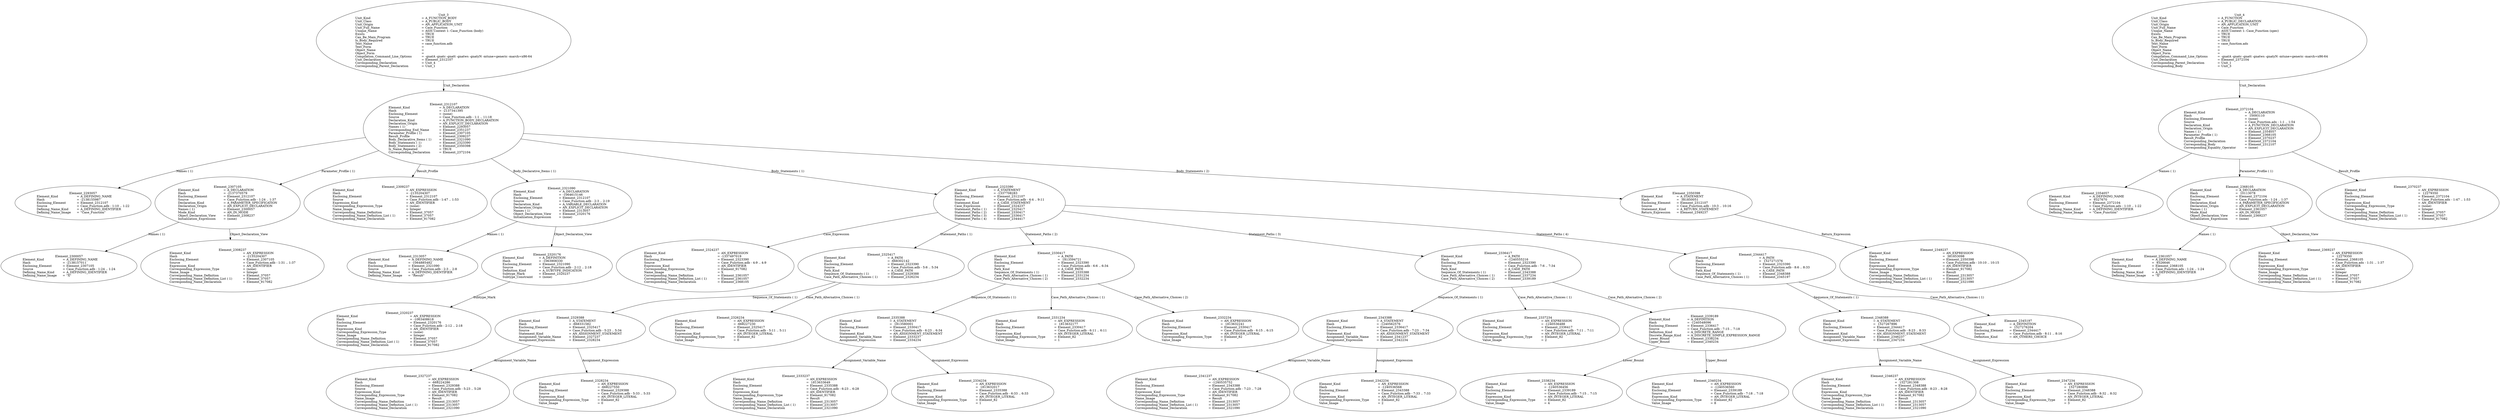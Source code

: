 digraph "case_function.adt" {
  Unit_3 -> Element_2312107
      [ label=Unit_Declaration ];
  Unit_3
      [ label=<<TABLE BORDER="0" CELLBORDER="0" CELLSPACING="0" CELLPADDING="0"> 
          <TR><TD COLSPAN="3">Unit_3</TD></TR>
          <TR><TD ALIGN="LEFT">Unit_Kind   </TD><TD> = </TD><TD ALIGN="LEFT">A_FUNCTION_BODY</TD></TR>
          <TR><TD ALIGN="LEFT">Unit_Class   </TD><TD> = </TD><TD ALIGN="LEFT">A_PUBLIC_BODY</TD></TR>
          <TR><TD ALIGN="LEFT">Unit_Origin   </TD><TD> = </TD><TD ALIGN="LEFT">AN_APPLICATION_UNIT</TD></TR>
          <TR><TD ALIGN="LEFT">Unit_Full_Name    </TD><TD> = </TD><TD ALIGN="LEFT">Case_Function</TD></TR>
          <TR><TD ALIGN="LEFT">Unique_Name   </TD><TD> = </TD><TD ALIGN="LEFT">ASIS Context 1: Case_Function (body)</TD></TR>
          <TR><TD ALIGN="LEFT">Exists  </TD><TD> = </TD><TD ALIGN="LEFT">TRUE</TD></TR>
          <TR><TD ALIGN="LEFT">Can_Be_Main_Program     </TD><TD> = </TD><TD ALIGN="LEFT">TRUE</TD></TR>
          <TR><TD ALIGN="LEFT">Is_Body_Required     </TD><TD> = </TD><TD ALIGN="LEFT">TRUE</TD></TR>
          <TR><TD ALIGN="LEFT">Text_Name   </TD><TD> = </TD><TD ALIGN="LEFT">case_function.adb</TD></TR>
          <TR><TD ALIGN="LEFT">Text_Form   </TD><TD> = </TD><TD ALIGN="LEFT"></TD></TR>
          <TR><TD ALIGN="LEFT">Object_Name   </TD><TD> = </TD><TD ALIGN="LEFT"></TD></TR>
          <TR><TD ALIGN="LEFT">Object_Form   </TD><TD> = </TD><TD ALIGN="LEFT"></TD></TR>
          <TR><TD ALIGN="LEFT">Compilation_Command_Line_Options         </TD><TD> = </TD><TD ALIGN="LEFT">-gnatA -gnatc -gnatt -gnatws -gnatyN -mtune=generic -march=x86-64</TD></TR>
          <TR><TD ALIGN="LEFT">Unit_Declaration     </TD><TD> = </TD><TD ALIGN="LEFT">Element_2312107</TD></TR>
          <TR><TD ALIGN="LEFT">Corresponding_Declaration       </TD><TD> = </TD><TD ALIGN="LEFT">Unit_4</TD></TR>
          <TR><TD ALIGN="LEFT">Corresponding_Parent_Declaration         </TD><TD> = </TD><TD ALIGN="LEFT">Unit_1</TD></TR>
          </TABLE>> ];
  Element_2312107 -> Element_2293057
      [ label="Names ( 1)" ];
  Element_2312107 -> Element_2307105
      [ label="Parameter_Profile ( 1)" ];
  Element_2312107 -> Element_2309237
      [ label=Result_Profile ];
  Element_2312107 -> Element_2321090
      [ label="Body_Declarative_Items ( 1)" ];
  Element_2312107 -> Element_2323390
      [ label="Body_Statements ( 1)" ];
  Element_2312107 -> Element_2350398
      [ label="Body_Statements ( 2)" ];
  Element_2312107
      [ label=<<TABLE BORDER="0" CELLBORDER="0" CELLSPACING="0" CELLPADDING="0"> 
          <TR><TD COLSPAN="3">Element_2312107</TD></TR>
          <TR><TD ALIGN="LEFT">Element_Kind    </TD><TD> = </TD><TD ALIGN="LEFT">A_DECLARATION</TD></TR>
          <TR><TD ALIGN="LEFT">Hash  </TD><TD> = </TD><TD ALIGN="LEFT">-2137341395</TD></TR>
          <TR><TD ALIGN="LEFT">Enclosing_Element     </TD><TD> = </TD><TD ALIGN="LEFT">(none)</TD></TR>
          <TR><TD ALIGN="LEFT">Source  </TD><TD> = </TD><TD ALIGN="LEFT">Case_Function.adb - 1:1 .. 11:18</TD></TR>
          <TR><TD ALIGN="LEFT">Declaration_Kind     </TD><TD> = </TD><TD ALIGN="LEFT">A_FUNCTION_BODY_DECLARATION</TD></TR>
          <TR><TD ALIGN="LEFT">Declaration_Origin     </TD><TD> = </TD><TD ALIGN="LEFT">AN_EXPLICIT_DECLARATION</TD></TR>
          <TR><TD ALIGN="LEFT">Names ( 1)   </TD><TD> = </TD><TD ALIGN="LEFT">Element_2293057</TD></TR>
          <TR><TD ALIGN="LEFT">Corresponding_End_Name      </TD><TD> = </TD><TD ALIGN="LEFT">Element_2351237</TD></TR>
          <TR><TD ALIGN="LEFT">Parameter_Profile ( 1)      </TD><TD> = </TD><TD ALIGN="LEFT">Element_2307105</TD></TR>
          <TR><TD ALIGN="LEFT">Result_Profile    </TD><TD> = </TD><TD ALIGN="LEFT">Element_2309237</TD></TR>
          <TR><TD ALIGN="LEFT">Body_Declarative_Items ( 1)       </TD><TD> = </TD><TD ALIGN="LEFT">Element_2321090</TD></TR>
          <TR><TD ALIGN="LEFT">Body_Statements ( 1)      </TD><TD> = </TD><TD ALIGN="LEFT">Element_2323390</TD></TR>
          <TR><TD ALIGN="LEFT">Body_Statements ( 2)      </TD><TD> = </TD><TD ALIGN="LEFT">Element_2350398</TD></TR>
          <TR><TD ALIGN="LEFT">Is_Name_Repeated     </TD><TD> = </TD><TD ALIGN="LEFT">TRUE</TD></TR>
          <TR><TD ALIGN="LEFT">Corresponding_Declaration       </TD><TD> = </TD><TD ALIGN="LEFT">Element_2372104</TD></TR>
          </TABLE>> ];
  Element_2293057
      [ label=<<TABLE BORDER="0" CELLBORDER="0" CELLSPACING="0" CELLPADDING="0"> 
          <TR><TD COLSPAN="3">Element_2293057</TD></TR>
          <TR><TD ALIGN="LEFT">Element_Kind    </TD><TD> = </TD><TD ALIGN="LEFT">A_DEFINING_NAME</TD></TR>
          <TR><TD ALIGN="LEFT">Hash  </TD><TD> = </TD><TD ALIGN="LEFT">-2138155987</TD></TR>
          <TR><TD ALIGN="LEFT">Enclosing_Element     </TD><TD> = </TD><TD ALIGN="LEFT">Element_2312107</TD></TR>
          <TR><TD ALIGN="LEFT">Source  </TD><TD> = </TD><TD ALIGN="LEFT">Case_Function.adb - 1:10 .. 1:22</TD></TR>
          <TR><TD ALIGN="LEFT">Defining_Name_Kind     </TD><TD> = </TD><TD ALIGN="LEFT">A_DEFINING_IDENTIFIER</TD></TR>
          <TR><TD ALIGN="LEFT">Defining_Name_Image     </TD><TD> = </TD><TD ALIGN="LEFT">"Case_Function"</TD></TR>
          </TABLE>> ];
  Element_2307105 -> Element_2300057
      [ label="Names ( 1)" ];
  Element_2307105 -> Element_2308237
      [ label=Object_Declaration_View ];
  Element_2307105
      [ label=<<TABLE BORDER="0" CELLBORDER="0" CELLSPACING="0" CELLPADDING="0"> 
          <TR><TD COLSPAN="3">Element_2307105</TD></TR>
          <TR><TD ALIGN="LEFT">Element_Kind    </TD><TD> = </TD><TD ALIGN="LEFT">A_DECLARATION</TD></TR>
          <TR><TD ALIGN="LEFT">Hash  </TD><TD> = </TD><TD ALIGN="LEFT">-2137370579</TD></TR>
          <TR><TD ALIGN="LEFT">Enclosing_Element     </TD><TD> = </TD><TD ALIGN="LEFT">Element_2312107</TD></TR>
          <TR><TD ALIGN="LEFT">Source  </TD><TD> = </TD><TD ALIGN="LEFT">Case_Function.adb - 1:24 .. 1:37</TD></TR>
          <TR><TD ALIGN="LEFT">Declaration_Kind     </TD><TD> = </TD><TD ALIGN="LEFT">A_PARAMETER_SPECIFICATION</TD></TR>
          <TR><TD ALIGN="LEFT">Declaration_Origin     </TD><TD> = </TD><TD ALIGN="LEFT">AN_EXPLICIT_DECLARATION</TD></TR>
          <TR><TD ALIGN="LEFT">Names ( 1)   </TD><TD> = </TD><TD ALIGN="LEFT">Element_2300057</TD></TR>
          <TR><TD ALIGN="LEFT">Mode_Kind   </TD><TD> = </TD><TD ALIGN="LEFT">AN_IN_MODE</TD></TR>
          <TR><TD ALIGN="LEFT">Object_Declaration_View      </TD><TD> = </TD><TD ALIGN="LEFT">Element_2308237</TD></TR>
          <TR><TD ALIGN="LEFT">Initialization_Expression       </TD><TD> = </TD><TD ALIGN="LEFT">(none)</TD></TR>
          </TABLE>> ];
  Element_2300057
      [ label=<<TABLE BORDER="0" CELLBORDER="0" CELLSPACING="0" CELLPADDING="0"> 
          <TR><TD COLSPAN="3">Element_2300057</TD></TR>
          <TR><TD ALIGN="LEFT">Element_Kind    </TD><TD> = </TD><TD ALIGN="LEFT">A_DEFINING_NAME</TD></TR>
          <TR><TD ALIGN="LEFT">Hash  </TD><TD> = </TD><TD ALIGN="LEFT">-2138157011</TD></TR>
          <TR><TD ALIGN="LEFT">Enclosing_Element     </TD><TD> = </TD><TD ALIGN="LEFT">Element_2307105</TD></TR>
          <TR><TD ALIGN="LEFT">Source  </TD><TD> = </TD><TD ALIGN="LEFT">Case_Function.adb - 1:24 .. 1:24</TD></TR>
          <TR><TD ALIGN="LEFT">Defining_Name_Kind     </TD><TD> = </TD><TD ALIGN="LEFT">A_DEFINING_IDENTIFIER</TD></TR>
          <TR><TD ALIGN="LEFT">Defining_Name_Image     </TD><TD> = </TD><TD ALIGN="LEFT">"X"</TD></TR>
          </TABLE>> ];
  Element_2308237
      [ label=<<TABLE BORDER="0" CELLBORDER="0" CELLSPACING="0" CELLPADDING="0"> 
          <TR><TD COLSPAN="3">Element_2308237</TD></TR>
          <TR><TD ALIGN="LEFT">Element_Kind    </TD><TD> = </TD><TD ALIGN="LEFT">AN_EXPRESSION</TD></TR>
          <TR><TD ALIGN="LEFT">Hash  </TD><TD> = </TD><TD ALIGN="LEFT">-2135204307</TD></TR>
          <TR><TD ALIGN="LEFT">Enclosing_Element     </TD><TD> = </TD><TD ALIGN="LEFT">Element_2307105</TD></TR>
          <TR><TD ALIGN="LEFT">Source  </TD><TD> = </TD><TD ALIGN="LEFT">Case_Function.adb - 1:31 .. 1:37</TD></TR>
          <TR><TD ALIGN="LEFT">Expression_Kind    </TD><TD> = </TD><TD ALIGN="LEFT">AN_IDENTIFIER</TD></TR>
          <TR><TD ALIGN="LEFT">Corresponding_Expression_Type        </TD><TD> = </TD><TD ALIGN="LEFT">(none)</TD></TR>
          <TR><TD ALIGN="LEFT">Name_Image   </TD><TD> = </TD><TD ALIGN="LEFT">Integer</TD></TR>
          <TR><TD ALIGN="LEFT">Corresponding_Name_Definition        </TD><TD> = </TD><TD ALIGN="LEFT">Element_37057</TD></TR>
          <TR><TD ALIGN="LEFT">Corresponding_Name_Definition_List ( 1)          </TD><TD> = </TD><TD ALIGN="LEFT">Element_37057</TD></TR>
          <TR><TD ALIGN="LEFT">Corresponding_Name_Declaration        </TD><TD> = </TD><TD ALIGN="LEFT">Element_917082</TD></TR>
          </TABLE>> ];
  Element_2309237
      [ label=<<TABLE BORDER="0" CELLBORDER="0" CELLSPACING="0" CELLPADDING="0"> 
          <TR><TD COLSPAN="3">Element_2309237</TD></TR>
          <TR><TD ALIGN="LEFT">Element_Kind    </TD><TD> = </TD><TD ALIGN="LEFT">AN_EXPRESSION</TD></TR>
          <TR><TD ALIGN="LEFT">Hash  </TD><TD> = </TD><TD ALIGN="LEFT">-2135204307</TD></TR>
          <TR><TD ALIGN="LEFT">Enclosing_Element     </TD><TD> = </TD><TD ALIGN="LEFT">Element_2312107</TD></TR>
          <TR><TD ALIGN="LEFT">Source  </TD><TD> = </TD><TD ALIGN="LEFT">Case_Function.adb - 1:47 .. 1:53</TD></TR>
          <TR><TD ALIGN="LEFT">Expression_Kind    </TD><TD> = </TD><TD ALIGN="LEFT">AN_IDENTIFIER</TD></TR>
          <TR><TD ALIGN="LEFT">Corresponding_Expression_Type        </TD><TD> = </TD><TD ALIGN="LEFT">(none)</TD></TR>
          <TR><TD ALIGN="LEFT">Name_Image   </TD><TD> = </TD><TD ALIGN="LEFT">Integer</TD></TR>
          <TR><TD ALIGN="LEFT">Corresponding_Name_Definition        </TD><TD> = </TD><TD ALIGN="LEFT">Element_37057</TD></TR>
          <TR><TD ALIGN="LEFT">Corresponding_Name_Definition_List ( 1)          </TD><TD> = </TD><TD ALIGN="LEFT">Element_37057</TD></TR>
          <TR><TD ALIGN="LEFT">Corresponding_Name_Declaration        </TD><TD> = </TD><TD ALIGN="LEFT">Element_917082</TD></TR>
          </TABLE>> ];
  Element_2321090 -> Element_2313057
      [ label="Names ( 1)" ];
  Element_2321090 -> Element_2320176
      [ label=Object_Declaration_View ];
  Element_2321090
      [ label=<<TABLE BORDER="0" CELLBORDER="0" CELLSPACING="0" CELLPADDING="0"> 
          <TR><TD COLSPAN="3">Element_2321090</TD></TR>
          <TR><TD ALIGN="LEFT">Element_Kind    </TD><TD> = </TD><TD ALIGN="LEFT">A_DECLARATION</TD></TR>
          <TR><TD ALIGN="LEFT">Hash  </TD><TD> = </TD><TD ALIGN="LEFT">-1064615146</TD></TR>
          <TR><TD ALIGN="LEFT">Enclosing_Element     </TD><TD> = </TD><TD ALIGN="LEFT">Element_2312107</TD></TR>
          <TR><TD ALIGN="LEFT">Source  </TD><TD> = </TD><TD ALIGN="LEFT">Case_Function.adb - 2:3 .. 2:19</TD></TR>
          <TR><TD ALIGN="LEFT">Declaration_Kind     </TD><TD> = </TD><TD ALIGN="LEFT">A_VARIABLE_DECLARATION</TD></TR>
          <TR><TD ALIGN="LEFT">Declaration_Origin     </TD><TD> = </TD><TD ALIGN="LEFT">AN_EXPLICIT_DECLARATION</TD></TR>
          <TR><TD ALIGN="LEFT">Names ( 1)   </TD><TD> = </TD><TD ALIGN="LEFT">Element_2313057</TD></TR>
          <TR><TD ALIGN="LEFT">Object_Declaration_View      </TD><TD> = </TD><TD ALIGN="LEFT">Element_2320176</TD></TR>
          <TR><TD ALIGN="LEFT">Initialization_Expression       </TD><TD> = </TD><TD ALIGN="LEFT">(none)</TD></TR>
          </TABLE>> ];
  Element_2313057
      [ label=<<TABLE BORDER="0" CELLBORDER="0" CELLSPACING="0" CELLPADDING="0"> 
          <TR><TD COLSPAN="3">Element_2313057</TD></TR>
          <TR><TD ALIGN="LEFT">Element_Kind    </TD><TD> = </TD><TD ALIGN="LEFT">A_DEFINING_NAME</TD></TR>
          <TR><TD ALIGN="LEFT">Hash  </TD><TD> = </TD><TD ALIGN="LEFT">-1064885482</TD></TR>
          <TR><TD ALIGN="LEFT">Enclosing_Element     </TD><TD> = </TD><TD ALIGN="LEFT">Element_2321090</TD></TR>
          <TR><TD ALIGN="LEFT">Source  </TD><TD> = </TD><TD ALIGN="LEFT">Case_Function.adb - 2:3 .. 2:8</TD></TR>
          <TR><TD ALIGN="LEFT">Defining_Name_Kind     </TD><TD> = </TD><TD ALIGN="LEFT">A_DEFINING_IDENTIFIER</TD></TR>
          <TR><TD ALIGN="LEFT">Defining_Name_Image     </TD><TD> = </TD><TD ALIGN="LEFT">"Result"</TD></TR>
          </TABLE>> ];
  Element_2320176 -> Element_2320237
      [ label=Subtype_Mark ];
  Element_2320176
      [ label=<<TABLE BORDER="0" CELLBORDER="0" CELLSPACING="0" CELLPADDING="0"> 
          <TR><TD COLSPAN="3">Element_2320176</TD></TR>
          <TR><TD ALIGN="LEFT">Element_Kind    </TD><TD> = </TD><TD ALIGN="LEFT">A_DEFINITION</TD></TR>
          <TR><TD ALIGN="LEFT">Hash  </TD><TD> = </TD><TD ALIGN="LEFT">-1063908330</TD></TR>
          <TR><TD ALIGN="LEFT">Enclosing_Element     </TD><TD> = </TD><TD ALIGN="LEFT">Element_2321090</TD></TR>
          <TR><TD ALIGN="LEFT">Source  </TD><TD> = </TD><TD ALIGN="LEFT">Case_Function.adb - 2:12 .. 2:18</TD></TR>
          <TR><TD ALIGN="LEFT">Definition_Kind    </TD><TD> = </TD><TD ALIGN="LEFT">A_SUBTYPE_INDICATION</TD></TR>
          <TR><TD ALIGN="LEFT">Subtype_Mark    </TD><TD> = </TD><TD ALIGN="LEFT">Element_2320237</TD></TR>
          <TR><TD ALIGN="LEFT">Subtype_Constraint     </TD><TD> = </TD><TD ALIGN="LEFT">(none)</TD></TR>
          </TABLE>> ];
  Element_2320237
      [ label=<<TABLE BORDER="0" CELLBORDER="0" CELLSPACING="0" CELLPADDING="0"> 
          <TR><TD COLSPAN="3">Element_2320237</TD></TR>
          <TR><TD ALIGN="LEFT">Element_Kind    </TD><TD> = </TD><TD ALIGN="LEFT">AN_EXPRESSION</TD></TR>
          <TR><TD ALIGN="LEFT">Hash  </TD><TD> = </TD><TD ALIGN="LEFT">-1063408618</TD></TR>
          <TR><TD ALIGN="LEFT">Enclosing_Element     </TD><TD> = </TD><TD ALIGN="LEFT">Element_2320176</TD></TR>
          <TR><TD ALIGN="LEFT">Source  </TD><TD> = </TD><TD ALIGN="LEFT">Case_Function.adb - 2:12 .. 2:18</TD></TR>
          <TR><TD ALIGN="LEFT">Expression_Kind    </TD><TD> = </TD><TD ALIGN="LEFT">AN_IDENTIFIER</TD></TR>
          <TR><TD ALIGN="LEFT">Corresponding_Expression_Type        </TD><TD> = </TD><TD ALIGN="LEFT">(none)</TD></TR>
          <TR><TD ALIGN="LEFT">Name_Image   </TD><TD> = </TD><TD ALIGN="LEFT">Integer</TD></TR>
          <TR><TD ALIGN="LEFT">Corresponding_Name_Definition        </TD><TD> = </TD><TD ALIGN="LEFT">Element_37057</TD></TR>
          <TR><TD ALIGN="LEFT">Corresponding_Name_Definition_List ( 1)          </TD><TD> = </TD><TD ALIGN="LEFT">Element_37057</TD></TR>
          <TR><TD ALIGN="LEFT">Corresponding_Name_Declaration        </TD><TD> = </TD><TD ALIGN="LEFT">Element_917082</TD></TR>
          </TABLE>> ];
  Element_2323390 -> Element_2324237
      [ label=Case_Expression ];
  Element_2323390 -> Element_2325417
      [ label="Statement_Paths ( 1)" ];
  Element_2323390 -> Element_2330417
      [ label="Statement_Paths ( 2)" ];
  Element_2323390 -> Element_2336417
      [ label="Statement_Paths ( 3)" ];
  Element_2323390 -> Element_2344417
      [ label="Statement_Paths ( 4)" ];
  Element_2323390
      [ label=<<TABLE BORDER="0" CELLBORDER="0" CELLSPACING="0" CELLPADDING="0"> 
          <TR><TD COLSPAN="3">Element_2323390</TD></TR>
          <TR><TD ALIGN="LEFT">Element_Kind    </TD><TD> = </TD><TD ALIGN="LEFT">A_STATEMENT</TD></TR>
          <TR><TD ALIGN="LEFT">Hash  </TD><TD> = </TD><TD ALIGN="LEFT">-1337708283</TD></TR>
          <TR><TD ALIGN="LEFT">Enclosing_Element     </TD><TD> = </TD><TD ALIGN="LEFT">Element_2312107</TD></TR>
          <TR><TD ALIGN="LEFT">Source  </TD><TD> = </TD><TD ALIGN="LEFT">Case_Function.adb - 4:4 .. 9:11</TD></TR>
          <TR><TD ALIGN="LEFT">Statement_Kind    </TD><TD> = </TD><TD ALIGN="LEFT">A_CASE_STATEMENT</TD></TR>
          <TR><TD ALIGN="LEFT">Case_Expression    </TD><TD> = </TD><TD ALIGN="LEFT">Element_2324237</TD></TR>
          <TR><TD ALIGN="LEFT">Statement_Paths ( 1)      </TD><TD> = </TD><TD ALIGN="LEFT">Element_2325417</TD></TR>
          <TR><TD ALIGN="LEFT">Statement_Paths ( 2)      </TD><TD> = </TD><TD ALIGN="LEFT">Element_2330417</TD></TR>
          <TR><TD ALIGN="LEFT">Statement_Paths ( 3)      </TD><TD> = </TD><TD ALIGN="LEFT">Element_2336417</TD></TR>
          <TR><TD ALIGN="LEFT">Statement_Paths ( 4)      </TD><TD> = </TD><TD ALIGN="LEFT">Element_2344417</TD></TR>
          </TABLE>> ];
  Element_2324237
      [ label=<<TABLE BORDER="0" CELLBORDER="0" CELLSPACING="0" CELLPADDING="0"> 
          <TR><TD COLSPAN="3">Element_2324237</TD></TR>
          <TR><TD ALIGN="LEFT">Element_Kind    </TD><TD> = </TD><TD ALIGN="LEFT">AN_EXPRESSION</TD></TR>
          <TR><TD ALIGN="LEFT">Hash  </TD><TD> = </TD><TD ALIGN="LEFT">-1337497019</TD></TR>
          <TR><TD ALIGN="LEFT">Enclosing_Element     </TD><TD> = </TD><TD ALIGN="LEFT">Element_2323390</TD></TR>
          <TR><TD ALIGN="LEFT">Source  </TD><TD> = </TD><TD ALIGN="LEFT">Case_Function.adb - 4:9 .. 4:9</TD></TR>
          <TR><TD ALIGN="LEFT">Expression_Kind    </TD><TD> = </TD><TD ALIGN="LEFT">AN_IDENTIFIER</TD></TR>
          <TR><TD ALIGN="LEFT">Corresponding_Expression_Type        </TD><TD> = </TD><TD ALIGN="LEFT">Element_917082</TD></TR>
          <TR><TD ALIGN="LEFT">Name_Image   </TD><TD> = </TD><TD ALIGN="LEFT">X</TD></TR>
          <TR><TD ALIGN="LEFT">Corresponding_Name_Definition        </TD><TD> = </TD><TD ALIGN="LEFT">Element_2361057</TD></TR>
          <TR><TD ALIGN="LEFT">Corresponding_Name_Definition_List ( 1)          </TD><TD> = </TD><TD ALIGN="LEFT">Element_2361057</TD></TR>
          <TR><TD ALIGN="LEFT">Corresponding_Name_Declaration        </TD><TD> = </TD><TD ALIGN="LEFT">Element_2368105</TD></TR>
          </TABLE>> ];
  Element_2325417 -> Element_2329388
      [ label="Sequence_Of_Statements ( 1)" ];
  Element_2325417 -> Element_2326234
      [ label="Case_Path_Alternative_Choices ( 1)" ];
  Element_2325417
      [ label=<<TABLE BORDER="0" CELLBORDER="0" CELLSPACING="0" CELLPADDING="0"> 
          <TR><TD COLSPAN="3">Element_2325417</TD></TR>
          <TR><TD ALIGN="LEFT">Element_Kind    </TD><TD> = </TD><TD ALIGN="LEFT">A_PATH</TD></TR>
          <TR><TD ALIGN="LEFT">Hash  </TD><TD> = </TD><TD ALIGN="LEFT">-668302142</TD></TR>
          <TR><TD ALIGN="LEFT">Enclosing_Element     </TD><TD> = </TD><TD ALIGN="LEFT">Element_2323390</TD></TR>
          <TR><TD ALIGN="LEFT">Source  </TD><TD> = </TD><TD ALIGN="LEFT">Case_Function.adb - 5:6 .. 5:34</TD></TR>
          <TR><TD ALIGN="LEFT">Path_Kind   </TD><TD> = </TD><TD ALIGN="LEFT">A_CASE_PATH</TD></TR>
          <TR><TD ALIGN="LEFT">Sequence_Of_Statements ( 1)       </TD><TD> = </TD><TD ALIGN="LEFT">Element_2329388</TD></TR>
          <TR><TD ALIGN="LEFT">Case_Path_Alternative_Choices ( 1)         </TD><TD> = </TD><TD ALIGN="LEFT">Element_2326234</TD></TR>
          </TABLE>> ];
  Element_2326234
      [ label=<<TABLE BORDER="0" CELLBORDER="0" CELLSPACING="0" CELLPADDING="0"> 
          <TR><TD COLSPAN="3">Element_2326234</TD></TR>
          <TR><TD ALIGN="LEFT">Element_Kind    </TD><TD> = </TD><TD ALIGN="LEFT">AN_EXPRESSION</TD></TR>
          <TR><TD ALIGN="LEFT">Hash  </TD><TD> = </TD><TD ALIGN="LEFT">-668227230</TD></TR>
          <TR><TD ALIGN="LEFT">Enclosing_Element     </TD><TD> = </TD><TD ALIGN="LEFT">Element_2325417</TD></TR>
          <TR><TD ALIGN="LEFT">Source  </TD><TD> = </TD><TD ALIGN="LEFT">Case_Function.adb - 5:11 .. 5:11</TD></TR>
          <TR><TD ALIGN="LEFT">Expression_Kind    </TD><TD> = </TD><TD ALIGN="LEFT">AN_INTEGER_LITERAL</TD></TR>
          <TR><TD ALIGN="LEFT">Corresponding_Expression_Type        </TD><TD> = </TD><TD ALIGN="LEFT">Element_82</TD></TR>
          <TR><TD ALIGN="LEFT">Value_Image   </TD><TD> = </TD><TD ALIGN="LEFT">0</TD></TR>
          </TABLE>> ];
  Element_2329388 -> Element_2327237
      [ label=Assignment_Variable_Name ];
  Element_2329388 -> Element_2328234
      [ label=Assignment_Expression ];
  Element_2329388
      [ label=<<TABLE BORDER="0" CELLBORDER="0" CELLSPACING="0" CELLPADDING="0"> 
          <TR><TD COLSPAN="3">Element_2329388</TD></TR>
          <TR><TD ALIGN="LEFT">Element_Kind    </TD><TD> = </TD><TD ALIGN="LEFT">A_STATEMENT</TD></TR>
          <TR><TD ALIGN="LEFT">Hash  </TD><TD> = </TD><TD ALIGN="LEFT">-668331582</TD></TR>
          <TR><TD ALIGN="LEFT">Enclosing_Element     </TD><TD> = </TD><TD ALIGN="LEFT">Element_2325417</TD></TR>
          <TR><TD ALIGN="LEFT">Source  </TD><TD> = </TD><TD ALIGN="LEFT">Case_Function.adb - 5:23 .. 5:34</TD></TR>
          <TR><TD ALIGN="LEFT">Statement_Kind    </TD><TD> = </TD><TD ALIGN="LEFT">AN_ASSIGNMENT_STATEMENT</TD></TR>
          <TR><TD ALIGN="LEFT">Assignment_Variable_Name       </TD><TD> = </TD><TD ALIGN="LEFT">Element_2327237</TD></TR>
          <TR><TD ALIGN="LEFT">Assignment_Expression      </TD><TD> = </TD><TD ALIGN="LEFT">Element_2328234</TD></TR>
          </TABLE>> ];
  Element_2327237
      [ label=<<TABLE BORDER="0" CELLBORDER="0" CELLSPACING="0" CELLPADDING="0"> 
          <TR><TD COLSPAN="3">Element_2327237</TD></TR>
          <TR><TD ALIGN="LEFT">Element_Kind    </TD><TD> = </TD><TD ALIGN="LEFT">AN_EXPRESSION</TD></TR>
          <TR><TD ALIGN="LEFT">Hash  </TD><TD> = </TD><TD ALIGN="LEFT">-668224286</TD></TR>
          <TR><TD ALIGN="LEFT">Enclosing_Element     </TD><TD> = </TD><TD ALIGN="LEFT">Element_2329388</TD></TR>
          <TR><TD ALIGN="LEFT">Source  </TD><TD> = </TD><TD ALIGN="LEFT">Case_Function.adb - 5:23 .. 5:28</TD></TR>
          <TR><TD ALIGN="LEFT">Expression_Kind    </TD><TD> = </TD><TD ALIGN="LEFT">AN_IDENTIFIER</TD></TR>
          <TR><TD ALIGN="LEFT">Corresponding_Expression_Type        </TD><TD> = </TD><TD ALIGN="LEFT">Element_917082</TD></TR>
          <TR><TD ALIGN="LEFT">Name_Image   </TD><TD> = </TD><TD ALIGN="LEFT">Result</TD></TR>
          <TR><TD ALIGN="LEFT">Corresponding_Name_Definition        </TD><TD> = </TD><TD ALIGN="LEFT">Element_2313057</TD></TR>
          <TR><TD ALIGN="LEFT">Corresponding_Name_Definition_List ( 1)          </TD><TD> = </TD><TD ALIGN="LEFT">Element_2313057</TD></TR>
          <TR><TD ALIGN="LEFT">Corresponding_Name_Declaration        </TD><TD> = </TD><TD ALIGN="LEFT">Element_2321090</TD></TR>
          </TABLE>> ];
  Element_2328234
      [ label=<<TABLE BORDER="0" CELLBORDER="0" CELLSPACING="0" CELLPADDING="0"> 
          <TR><TD COLSPAN="3">Element_2328234</TD></TR>
          <TR><TD ALIGN="LEFT">Element_Kind    </TD><TD> = </TD><TD ALIGN="LEFT">AN_EXPRESSION</TD></TR>
          <TR><TD ALIGN="LEFT">Hash  </TD><TD> = </TD><TD ALIGN="LEFT">-668227550</TD></TR>
          <TR><TD ALIGN="LEFT">Enclosing_Element     </TD><TD> = </TD><TD ALIGN="LEFT">Element_2329388</TD></TR>
          <TR><TD ALIGN="LEFT">Source  </TD><TD> = </TD><TD ALIGN="LEFT">Case_Function.adb - 5:33 .. 5:33</TD></TR>
          <TR><TD ALIGN="LEFT">Expression_Kind    </TD><TD> = </TD><TD ALIGN="LEFT">AN_INTEGER_LITERAL</TD></TR>
          <TR><TD ALIGN="LEFT">Corresponding_Expression_Type        </TD><TD> = </TD><TD ALIGN="LEFT">Element_82</TD></TR>
          <TR><TD ALIGN="LEFT">Value_Image   </TD><TD> = </TD><TD ALIGN="LEFT">0</TD></TR>
          </TABLE>> ];
  Element_2330417 -> Element_2335388
      [ label="Sequence_Of_Statements ( 1)" ];
  Element_2330417 -> Element_2331234
      [ label="Case_Path_Alternative_Choices ( 1)" ];
  Element_2330417 -> Element_2332234
      [ label="Case_Path_Alternative_Choices ( 2)" ];
  Element_2330417
      [ label=<<TABLE BORDER="0" CELLBORDER="0" CELLSPACING="0" CELLPADDING="0"> 
          <TR><TD COLSPAN="3">Element_2330417</TD></TR>
          <TR><TD ALIGN="LEFT">Element_Kind    </TD><TD> = </TD><TD ALIGN="LEFT">A_PATH</TD></TR>
          <TR><TD ALIGN="LEFT">Hash  </TD><TD> = </TD><TD ALIGN="LEFT"> 1813594721</TD></TR>
          <TR><TD ALIGN="LEFT">Enclosing_Element     </TD><TD> = </TD><TD ALIGN="LEFT">Element_2323390</TD></TR>
          <TR><TD ALIGN="LEFT">Source  </TD><TD> = </TD><TD ALIGN="LEFT">Case_Function.adb - 6:6 .. 6:34</TD></TR>
          <TR><TD ALIGN="LEFT">Path_Kind   </TD><TD> = </TD><TD ALIGN="LEFT">A_CASE_PATH</TD></TR>
          <TR><TD ALIGN="LEFT">Sequence_Of_Statements ( 1)       </TD><TD> = </TD><TD ALIGN="LEFT">Element_2335388</TD></TR>
          <TR><TD ALIGN="LEFT">Case_Path_Alternative_Choices ( 1)         </TD><TD> = </TD><TD ALIGN="LEFT">Element_2331234</TD></TR>
          <TR><TD ALIGN="LEFT">Case_Path_Alternative_Choices ( 2)         </TD><TD> = </TD><TD ALIGN="LEFT">Element_2332234</TD></TR>
          </TABLE>> ];
  Element_2331234
      [ label=<<TABLE BORDER="0" CELLBORDER="0" CELLSPACING="0" CELLPADDING="0"> 
          <TR><TD COLSPAN="3">Element_2331234</TD></TR>
          <TR><TD ALIGN="LEFT">Element_Kind    </TD><TD> = </TD><TD ALIGN="LEFT">AN_EXPRESSION</TD></TR>
          <TR><TD ALIGN="LEFT">Hash  </TD><TD> = </TD><TD ALIGN="LEFT"> 1813632177</TD></TR>
          <TR><TD ALIGN="LEFT">Enclosing_Element     </TD><TD> = </TD><TD ALIGN="LEFT">Element_2330417</TD></TR>
          <TR><TD ALIGN="LEFT">Source  </TD><TD> = </TD><TD ALIGN="LEFT">Case_Function.adb - 6:11 .. 6:11</TD></TR>
          <TR><TD ALIGN="LEFT">Expression_Kind    </TD><TD> = </TD><TD ALIGN="LEFT">AN_INTEGER_LITERAL</TD></TR>
          <TR><TD ALIGN="LEFT">Corresponding_Expression_Type        </TD><TD> = </TD><TD ALIGN="LEFT">Element_82</TD></TR>
          <TR><TD ALIGN="LEFT">Value_Image   </TD><TD> = </TD><TD ALIGN="LEFT">1</TD></TR>
          </TABLE>> ];
  Element_2332234
      [ label=<<TABLE BORDER="0" CELLBORDER="0" CELLSPACING="0" CELLPADDING="0"> 
          <TR><TD COLSPAN="3">Element_2332234</TD></TR>
          <TR><TD ALIGN="LEFT">Element_Kind    </TD><TD> = </TD><TD ALIGN="LEFT">AN_EXPRESSION</TD></TR>
          <TR><TD ALIGN="LEFT">Hash  </TD><TD> = </TD><TD ALIGN="LEFT"> 1813632241</TD></TR>
          <TR><TD ALIGN="LEFT">Enclosing_Element     </TD><TD> = </TD><TD ALIGN="LEFT">Element_2330417</TD></TR>
          <TR><TD ALIGN="LEFT">Source  </TD><TD> = </TD><TD ALIGN="LEFT">Case_Function.adb - 6:15 .. 6:15</TD></TR>
          <TR><TD ALIGN="LEFT">Expression_Kind    </TD><TD> = </TD><TD ALIGN="LEFT">AN_INTEGER_LITERAL</TD></TR>
          <TR><TD ALIGN="LEFT">Corresponding_Expression_Type        </TD><TD> = </TD><TD ALIGN="LEFT">Element_82</TD></TR>
          <TR><TD ALIGN="LEFT">Value_Image   </TD><TD> = </TD><TD ALIGN="LEFT">3</TD></TR>
          </TABLE>> ];
  Element_2335388 -> Element_2333237
      [ label=Assignment_Variable_Name ];
  Element_2335388 -> Element_2334234
      [ label=Assignment_Expression ];
  Element_2335388
      [ label=<<TABLE BORDER="0" CELLBORDER="0" CELLSPACING="0" CELLPADDING="0"> 
          <TR><TD COLSPAN="3">Element_2335388</TD></TR>
          <TR><TD ALIGN="LEFT">Element_Kind    </TD><TD> = </TD><TD ALIGN="LEFT">A_STATEMENT</TD></TR>
          <TR><TD ALIGN="LEFT">Hash  </TD><TD> = </TD><TD ALIGN="LEFT"> 1813580001</TD></TR>
          <TR><TD ALIGN="LEFT">Enclosing_Element     </TD><TD> = </TD><TD ALIGN="LEFT">Element_2330417</TD></TR>
          <TR><TD ALIGN="LEFT">Source  </TD><TD> = </TD><TD ALIGN="LEFT">Case_Function.adb - 6:23 .. 6:34</TD></TR>
          <TR><TD ALIGN="LEFT">Statement_Kind    </TD><TD> = </TD><TD ALIGN="LEFT">AN_ASSIGNMENT_STATEMENT</TD></TR>
          <TR><TD ALIGN="LEFT">Assignment_Variable_Name       </TD><TD> = </TD><TD ALIGN="LEFT">Element_2333237</TD></TR>
          <TR><TD ALIGN="LEFT">Assignment_Expression      </TD><TD> = </TD><TD ALIGN="LEFT">Element_2334234</TD></TR>
          </TABLE>> ];
  Element_2333237
      [ label=<<TABLE BORDER="0" CELLBORDER="0" CELLSPACING="0" CELLPADDING="0"> 
          <TR><TD COLSPAN="3">Element_2333237</TD></TR>
          <TR><TD ALIGN="LEFT">Element_Kind    </TD><TD> = </TD><TD ALIGN="LEFT">AN_EXPRESSION</TD></TR>
          <TR><TD ALIGN="LEFT">Hash  </TD><TD> = </TD><TD ALIGN="LEFT"> 1813633649</TD></TR>
          <TR><TD ALIGN="LEFT">Enclosing_Element     </TD><TD> = </TD><TD ALIGN="LEFT">Element_2335388</TD></TR>
          <TR><TD ALIGN="LEFT">Source  </TD><TD> = </TD><TD ALIGN="LEFT">Case_Function.adb - 6:23 .. 6:28</TD></TR>
          <TR><TD ALIGN="LEFT">Expression_Kind    </TD><TD> = </TD><TD ALIGN="LEFT">AN_IDENTIFIER</TD></TR>
          <TR><TD ALIGN="LEFT">Corresponding_Expression_Type        </TD><TD> = </TD><TD ALIGN="LEFT">Element_917082</TD></TR>
          <TR><TD ALIGN="LEFT">Name_Image   </TD><TD> = </TD><TD ALIGN="LEFT">Result</TD></TR>
          <TR><TD ALIGN="LEFT">Corresponding_Name_Definition        </TD><TD> = </TD><TD ALIGN="LEFT">Element_2313057</TD></TR>
          <TR><TD ALIGN="LEFT">Corresponding_Name_Definition_List ( 1)          </TD><TD> = </TD><TD ALIGN="LEFT">Element_2313057</TD></TR>
          <TR><TD ALIGN="LEFT">Corresponding_Name_Declaration        </TD><TD> = </TD><TD ALIGN="LEFT">Element_2321090</TD></TR>
          </TABLE>> ];
  Element_2334234
      [ label=<<TABLE BORDER="0" CELLBORDER="0" CELLSPACING="0" CELLPADDING="0"> 
          <TR><TD COLSPAN="3">Element_2334234</TD></TR>
          <TR><TD ALIGN="LEFT">Element_Kind    </TD><TD> = </TD><TD ALIGN="LEFT">AN_EXPRESSION</TD></TR>
          <TR><TD ALIGN="LEFT">Hash  </TD><TD> = </TD><TD ALIGN="LEFT"> 1813632017</TD></TR>
          <TR><TD ALIGN="LEFT">Enclosing_Element     </TD><TD> = </TD><TD ALIGN="LEFT">Element_2335388</TD></TR>
          <TR><TD ALIGN="LEFT">Source  </TD><TD> = </TD><TD ALIGN="LEFT">Case_Function.adb - 6:33 .. 6:33</TD></TR>
          <TR><TD ALIGN="LEFT">Expression_Kind    </TD><TD> = </TD><TD ALIGN="LEFT">AN_INTEGER_LITERAL</TD></TR>
          <TR><TD ALIGN="LEFT">Corresponding_Expression_Type        </TD><TD> = </TD><TD ALIGN="LEFT">Element_82</TD></TR>
          <TR><TD ALIGN="LEFT">Value_Image   </TD><TD> = </TD><TD ALIGN="LEFT">1</TD></TR>
          </TABLE>> ];
  Element_2336417 -> Element_2343388
      [ label="Sequence_Of_Statements ( 1)" ];
  Element_2336417 -> Element_2337234
      [ label="Case_Path_Alternative_Choices ( 1)" ];
  Element_2336417 -> Element_2339189
      [ label="Case_Path_Alternative_Choices ( 2)" ];
  Element_2336417
      [ label=<<TABLE BORDER="0" CELLBORDER="0" CELLSPACING="0" CELLPADDING="0"> 
          <TR><TD COLSPAN="3">Element_2336417</TD></TR>
          <TR><TD ALIGN="LEFT">Element_Kind    </TD><TD> = </TD><TD ALIGN="LEFT">A_PATH</TD></TR>
          <TR><TD ALIGN="LEFT">Hash  </TD><TD> = </TD><TD ALIGN="LEFT">-1240555216</TD></TR>
          <TR><TD ALIGN="LEFT">Enclosing_Element     </TD><TD> = </TD><TD ALIGN="LEFT">Element_2323390</TD></TR>
          <TR><TD ALIGN="LEFT">Source  </TD><TD> = </TD><TD ALIGN="LEFT">Case_Function.adb - 7:6 .. 7:34</TD></TR>
          <TR><TD ALIGN="LEFT">Path_Kind   </TD><TD> = </TD><TD ALIGN="LEFT">A_CASE_PATH</TD></TR>
          <TR><TD ALIGN="LEFT">Sequence_Of_Statements ( 1)       </TD><TD> = </TD><TD ALIGN="LEFT">Element_2343388</TD></TR>
          <TR><TD ALIGN="LEFT">Case_Path_Alternative_Choices ( 1)         </TD><TD> = </TD><TD ALIGN="LEFT">Element_2337234</TD></TR>
          <TR><TD ALIGN="LEFT">Case_Path_Alternative_Choices ( 2)         </TD><TD> = </TD><TD ALIGN="LEFT">Element_2339189</TD></TR>
          </TABLE>> ];
  Element_2337234
      [ label=<<TABLE BORDER="0" CELLBORDER="0" CELLSPACING="0" CELLPADDING="0"> 
          <TR><TD COLSPAN="3">Element_2337234</TD></TR>
          <TR><TD ALIGN="LEFT">Element_Kind    </TD><TD> = </TD><TD ALIGN="LEFT">AN_EXPRESSION</TD></TR>
          <TR><TD ALIGN="LEFT">Hash  </TD><TD> = </TD><TD ALIGN="LEFT">-1240536488</TD></TR>
          <TR><TD ALIGN="LEFT">Enclosing_Element     </TD><TD> = </TD><TD ALIGN="LEFT">Element_2336417</TD></TR>
          <TR><TD ALIGN="LEFT">Source  </TD><TD> = </TD><TD ALIGN="LEFT">Case_Function.adb - 7:11 .. 7:11</TD></TR>
          <TR><TD ALIGN="LEFT">Expression_Kind    </TD><TD> = </TD><TD ALIGN="LEFT">AN_INTEGER_LITERAL</TD></TR>
          <TR><TD ALIGN="LEFT">Corresponding_Expression_Type        </TD><TD> = </TD><TD ALIGN="LEFT">Element_82</TD></TR>
          <TR><TD ALIGN="LEFT">Value_Image   </TD><TD> = </TD><TD ALIGN="LEFT">2</TD></TR>
          </TABLE>> ];
  Element_2339189 -> Element_2338234
      [ label=Lower_Bound ];
  Element_2339189 -> Element_2340234
      [ label=Upper_Bound ];
  Element_2339189
      [ label=<<TABLE BORDER="0" CELLBORDER="0" CELLSPACING="0" CELLPADDING="0"> 
          <TR><TD COLSPAN="3">Element_2339189</TD></TR>
          <TR><TD ALIGN="LEFT">Element_Kind    </TD><TD> = </TD><TD ALIGN="LEFT">A_DEFINITION</TD></TR>
          <TR><TD ALIGN="LEFT">Hash  </TD><TD> = </TD><TD ALIGN="LEFT">-1240548096</TD></TR>
          <TR><TD ALIGN="LEFT">Enclosing_Element     </TD><TD> = </TD><TD ALIGN="LEFT">Element_2336417</TD></TR>
          <TR><TD ALIGN="LEFT">Source  </TD><TD> = </TD><TD ALIGN="LEFT">Case_Function.adb - 7:15 .. 7:18</TD></TR>
          <TR><TD ALIGN="LEFT">Definition_Kind    </TD><TD> = </TD><TD ALIGN="LEFT">A_DISCRETE_RANGE</TD></TR>
          <TR><TD ALIGN="LEFT">Discrete_Range_Kind     </TD><TD> = </TD><TD ALIGN="LEFT">A_DISCRETE_SIMPLE_EXPRESSION_RANGE</TD></TR>
          <TR><TD ALIGN="LEFT">Lower_Bound   </TD><TD> = </TD><TD ALIGN="LEFT">Element_2338234</TD></TR>
          <TR><TD ALIGN="LEFT">Upper_Bound   </TD><TD> = </TD><TD ALIGN="LEFT">Element_2340234</TD></TR>
          </TABLE>> ];
  Element_2338234
      [ label=<<TABLE BORDER="0" CELLBORDER="0" CELLSPACING="0" CELLPADDING="0"> 
          <TR><TD COLSPAN="3">Element_2338234</TD></TR>
          <TR><TD ALIGN="LEFT">Element_Kind    </TD><TD> = </TD><TD ALIGN="LEFT">AN_EXPRESSION</TD></TR>
          <TR><TD ALIGN="LEFT">Hash  </TD><TD> = </TD><TD ALIGN="LEFT">-1240536456</TD></TR>
          <TR><TD ALIGN="LEFT">Enclosing_Element     </TD><TD> = </TD><TD ALIGN="LEFT">Element_2339189</TD></TR>
          <TR><TD ALIGN="LEFT">Source  </TD><TD> = </TD><TD ALIGN="LEFT">Case_Function.adb - 7:15 .. 7:15</TD></TR>
          <TR><TD ALIGN="LEFT">Expression_Kind    </TD><TD> = </TD><TD ALIGN="LEFT">AN_INTEGER_LITERAL</TD></TR>
          <TR><TD ALIGN="LEFT">Corresponding_Expression_Type        </TD><TD> = </TD><TD ALIGN="LEFT">Element_82</TD></TR>
          <TR><TD ALIGN="LEFT">Value_Image   </TD><TD> = </TD><TD ALIGN="LEFT">4</TD></TR>
          </TABLE>> ];
  Element_2340234
      [ label=<<TABLE BORDER="0" CELLBORDER="0" CELLSPACING="0" CELLPADDING="0"> 
          <TR><TD COLSPAN="3">Element_2340234</TD></TR>
          <TR><TD ALIGN="LEFT">Element_Kind    </TD><TD> = </TD><TD ALIGN="LEFT">AN_EXPRESSION</TD></TR>
          <TR><TD ALIGN="LEFT">Hash  </TD><TD> = </TD><TD ALIGN="LEFT">-1240536560</TD></TR>
          <TR><TD ALIGN="LEFT">Enclosing_Element     </TD><TD> = </TD><TD ALIGN="LEFT">Element_2339189</TD></TR>
          <TR><TD ALIGN="LEFT">Source  </TD><TD> = </TD><TD ALIGN="LEFT">Case_Function.adb - 7:18 .. 7:18</TD></TR>
          <TR><TD ALIGN="LEFT">Expression_Kind    </TD><TD> = </TD><TD ALIGN="LEFT">AN_INTEGER_LITERAL</TD></TR>
          <TR><TD ALIGN="LEFT">Corresponding_Expression_Type        </TD><TD> = </TD><TD ALIGN="LEFT">Element_82</TD></TR>
          <TR><TD ALIGN="LEFT">Value_Image   </TD><TD> = </TD><TD ALIGN="LEFT">8</TD></TR>
          </TABLE>> ];
  Element_2343388 -> Element_2341237
      [ label=Assignment_Variable_Name ];
  Element_2343388 -> Element_2342234
      [ label=Assignment_Expression ];
  Element_2343388
      [ label=<<TABLE BORDER="0" CELLBORDER="0" CELLSPACING="0" CELLPADDING="0"> 
          <TR><TD COLSPAN="3">Element_2343388</TD></TR>
          <TR><TD ALIGN="LEFT">Element_Kind    </TD><TD> = </TD><TD ALIGN="LEFT">A_STATEMENT</TD></TR>
          <TR><TD ALIGN="LEFT">Hash  </TD><TD> = </TD><TD ALIGN="LEFT">-1240562576</TD></TR>
          <TR><TD ALIGN="LEFT">Enclosing_Element     </TD><TD> = </TD><TD ALIGN="LEFT">Element_2336417</TD></TR>
          <TR><TD ALIGN="LEFT">Source  </TD><TD> = </TD><TD ALIGN="LEFT">Case_Function.adb - 7:23 .. 7:34</TD></TR>
          <TR><TD ALIGN="LEFT">Statement_Kind    </TD><TD> = </TD><TD ALIGN="LEFT">AN_ASSIGNMENT_STATEMENT</TD></TR>
          <TR><TD ALIGN="LEFT">Assignment_Variable_Name       </TD><TD> = </TD><TD ALIGN="LEFT">Element_2341237</TD></TR>
          <TR><TD ALIGN="LEFT">Assignment_Expression      </TD><TD> = </TD><TD ALIGN="LEFT">Element_2342234</TD></TR>
          </TABLE>> ];
  Element_2341237
      [ label=<<TABLE BORDER="0" CELLBORDER="0" CELLSPACING="0" CELLPADDING="0"> 
          <TR><TD COLSPAN="3">Element_2341237</TD></TR>
          <TR><TD ALIGN="LEFT">Element_Kind    </TD><TD> = </TD><TD ALIGN="LEFT">AN_EXPRESSION</TD></TR>
          <TR><TD ALIGN="LEFT">Hash  </TD><TD> = </TD><TD ALIGN="LEFT">-1240535752</TD></TR>
          <TR><TD ALIGN="LEFT">Enclosing_Element     </TD><TD> = </TD><TD ALIGN="LEFT">Element_2343388</TD></TR>
          <TR><TD ALIGN="LEFT">Source  </TD><TD> = </TD><TD ALIGN="LEFT">Case_Function.adb - 7:23 .. 7:28</TD></TR>
          <TR><TD ALIGN="LEFT">Expression_Kind    </TD><TD> = </TD><TD ALIGN="LEFT">AN_IDENTIFIER</TD></TR>
          <TR><TD ALIGN="LEFT">Corresponding_Expression_Type        </TD><TD> = </TD><TD ALIGN="LEFT">Element_917082</TD></TR>
          <TR><TD ALIGN="LEFT">Name_Image   </TD><TD> = </TD><TD ALIGN="LEFT">Result</TD></TR>
          <TR><TD ALIGN="LEFT">Corresponding_Name_Definition        </TD><TD> = </TD><TD ALIGN="LEFT">Element_2313057</TD></TR>
          <TR><TD ALIGN="LEFT">Corresponding_Name_Definition_List ( 1)          </TD><TD> = </TD><TD ALIGN="LEFT">Element_2313057</TD></TR>
          <TR><TD ALIGN="LEFT">Corresponding_Name_Declaration        </TD><TD> = </TD><TD ALIGN="LEFT">Element_2321090</TD></TR>
          </TABLE>> ];
  Element_2342234
      [ label=<<TABLE BORDER="0" CELLBORDER="0" CELLSPACING="0" CELLPADDING="0"> 
          <TR><TD COLSPAN="3">Element_2342234</TD></TR>
          <TR><TD ALIGN="LEFT">Element_Kind    </TD><TD> = </TD><TD ALIGN="LEFT">AN_EXPRESSION</TD></TR>
          <TR><TD ALIGN="LEFT">Hash  </TD><TD> = </TD><TD ALIGN="LEFT">-1240536568</TD></TR>
          <TR><TD ALIGN="LEFT">Enclosing_Element     </TD><TD> = </TD><TD ALIGN="LEFT">Element_2343388</TD></TR>
          <TR><TD ALIGN="LEFT">Source  </TD><TD> = </TD><TD ALIGN="LEFT">Case_Function.adb - 7:33 .. 7:33</TD></TR>
          <TR><TD ALIGN="LEFT">Expression_Kind    </TD><TD> = </TD><TD ALIGN="LEFT">AN_INTEGER_LITERAL</TD></TR>
          <TR><TD ALIGN="LEFT">Corresponding_Expression_Type        </TD><TD> = </TD><TD ALIGN="LEFT">Element_82</TD></TR>
          <TR><TD ALIGN="LEFT">Value_Image   </TD><TD> = </TD><TD ALIGN="LEFT">2</TD></TR>
          </TABLE>> ];
  Element_2344417 -> Element_2348388
      [ label="Sequence_Of_Statements ( 1)" ];
  Element_2344417 -> Element_2345197
      [ label="Case_Path_Alternative_Choices ( 1)" ];
  Element_2344417
      [ label=<<TABLE BORDER="0" CELLBORDER="0" CELLSPACING="0" CELLPADDING="0"> 
          <TR><TD COLSPAN="3">Element_2344417</TD></TR>
          <TR><TD ALIGN="LEFT">Element_Kind    </TD><TD> = </TD><TD ALIGN="LEFT">A_PATH</TD></TR>
          <TR><TD ALIGN="LEFT">Hash  </TD><TD> = </TD><TD ALIGN="LEFT"> 1527271576</TD></TR>
          <TR><TD ALIGN="LEFT">Enclosing_Element     </TD><TD> = </TD><TD ALIGN="LEFT">Element_2323390</TD></TR>
          <TR><TD ALIGN="LEFT">Source  </TD><TD> = </TD><TD ALIGN="LEFT">Case_Function.adb - 8:6 .. 8:33</TD></TR>
          <TR><TD ALIGN="LEFT">Path_Kind   </TD><TD> = </TD><TD ALIGN="LEFT">A_CASE_PATH</TD></TR>
          <TR><TD ALIGN="LEFT">Sequence_Of_Statements ( 1)       </TD><TD> = </TD><TD ALIGN="LEFT">Element_2348388</TD></TR>
          <TR><TD ALIGN="LEFT">Case_Path_Alternative_Choices ( 1)         </TD><TD> = </TD><TD ALIGN="LEFT">Element_2345197</TD></TR>
          </TABLE>> ];
  Element_2345197
      [ label=<<TABLE BORDER="0" CELLBORDER="0" CELLSPACING="0" CELLPADDING="0"> 
          <TR><TD COLSPAN="3">Element_2345197</TD></TR>
          <TR><TD ALIGN="LEFT">Element_Kind    </TD><TD> = </TD><TD ALIGN="LEFT">A_DEFINITION</TD></TR>
          <TR><TD ALIGN="LEFT">Hash  </TD><TD> = </TD><TD ALIGN="LEFT"> 1527276204</TD></TR>
          <TR><TD ALIGN="LEFT">Enclosing_Element     </TD><TD> = </TD><TD ALIGN="LEFT">Element_2344417</TD></TR>
          <TR><TD ALIGN="LEFT">Source  </TD><TD> = </TD><TD ALIGN="LEFT">Case_Function.adb - 8:11 .. 8:16</TD></TR>
          <TR><TD ALIGN="LEFT">Definition_Kind    </TD><TD> = </TD><TD ALIGN="LEFT">AN_OTHERS_CHOICE</TD></TR>
          </TABLE>> ];
  Element_2348388 -> Element_2346237
      [ label=Assignment_Variable_Name ];
  Element_2348388 -> Element_2347234
      [ label=Assignment_Expression ];
  Element_2348388
      [ label=<<TABLE BORDER="0" CELLBORDER="0" CELLSPACING="0" CELLPADDING="0"> 
          <TR><TD COLSPAN="3">Element_2348388</TD></TR>
          <TR><TD ALIGN="LEFT">Element_Kind    </TD><TD> = </TD><TD ALIGN="LEFT">A_STATEMENT</TD></TR>
          <TR><TD ALIGN="LEFT">Hash  </TD><TD> = </TD><TD ALIGN="LEFT"> 1527267896</TD></TR>
          <TR><TD ALIGN="LEFT">Enclosing_Element     </TD><TD> = </TD><TD ALIGN="LEFT">Element_2344417</TD></TR>
          <TR><TD ALIGN="LEFT">Source  </TD><TD> = </TD><TD ALIGN="LEFT">Case_Function.adb - 8:23 .. 8:33</TD></TR>
          <TR><TD ALIGN="LEFT">Statement_Kind    </TD><TD> = </TD><TD ALIGN="LEFT">AN_ASSIGNMENT_STATEMENT</TD></TR>
          <TR><TD ALIGN="LEFT">Assignment_Variable_Name       </TD><TD> = </TD><TD ALIGN="LEFT">Element_2346237</TD></TR>
          <TR><TD ALIGN="LEFT">Assignment_Expression      </TD><TD> = </TD><TD ALIGN="LEFT">Element_2347234</TD></TR>
          </TABLE>> ];
  Element_2346237
      [ label=<<TABLE BORDER="0" CELLBORDER="0" CELLSPACING="0" CELLPADDING="0"> 
          <TR><TD COLSPAN="3">Element_2346237</TD></TR>
          <TR><TD ALIGN="LEFT">Element_Kind    </TD><TD> = </TD><TD ALIGN="LEFT">AN_EXPRESSION</TD></TR>
          <TR><TD ALIGN="LEFT">Hash  </TD><TD> = </TD><TD ALIGN="LEFT"> 1527281308</TD></TR>
          <TR><TD ALIGN="LEFT">Enclosing_Element     </TD><TD> = </TD><TD ALIGN="LEFT">Element_2348388</TD></TR>
          <TR><TD ALIGN="LEFT">Source  </TD><TD> = </TD><TD ALIGN="LEFT">Case_Function.adb - 8:23 .. 8:28</TD></TR>
          <TR><TD ALIGN="LEFT">Expression_Kind    </TD><TD> = </TD><TD ALIGN="LEFT">AN_IDENTIFIER</TD></TR>
          <TR><TD ALIGN="LEFT">Corresponding_Expression_Type        </TD><TD> = </TD><TD ALIGN="LEFT">Element_917082</TD></TR>
          <TR><TD ALIGN="LEFT">Name_Image   </TD><TD> = </TD><TD ALIGN="LEFT">Result</TD></TR>
          <TR><TD ALIGN="LEFT">Corresponding_Name_Definition        </TD><TD> = </TD><TD ALIGN="LEFT">Element_2313057</TD></TR>
          <TR><TD ALIGN="LEFT">Corresponding_Name_Definition_List ( 1)          </TD><TD> = </TD><TD ALIGN="LEFT">Element_2313057</TD></TR>
          <TR><TD ALIGN="LEFT">Corresponding_Name_Declaration        </TD><TD> = </TD><TD ALIGN="LEFT">Element_2321090</TD></TR>
          </TABLE>> ];
  Element_2347234
      [ label=<<TABLE BORDER="0" CELLBORDER="0" CELLSPACING="0" CELLPADDING="0"> 
          <TR><TD COLSPAN="3">Element_2347234</TD></TR>
          <TR><TD ALIGN="LEFT">Element_Kind    </TD><TD> = </TD><TD ALIGN="LEFT">AN_EXPRESSION</TD></TR>
          <TR><TD ALIGN="LEFT">Hash  </TD><TD> = </TD><TD ALIGN="LEFT"> 1527280896</TD></TR>
          <TR><TD ALIGN="LEFT">Enclosing_Element     </TD><TD> = </TD><TD ALIGN="LEFT">Element_2348388</TD></TR>
          <TR><TD ALIGN="LEFT">Source  </TD><TD> = </TD><TD ALIGN="LEFT">Case_Function.adb - 8:32 .. 8:32</TD></TR>
          <TR><TD ALIGN="LEFT">Expression_Kind    </TD><TD> = </TD><TD ALIGN="LEFT">AN_INTEGER_LITERAL</TD></TR>
          <TR><TD ALIGN="LEFT">Corresponding_Expression_Type        </TD><TD> = </TD><TD ALIGN="LEFT">Element_82</TD></TR>
          <TR><TD ALIGN="LEFT">Value_Image   </TD><TD> = </TD><TD ALIGN="LEFT">3</TD></TR>
          </TABLE>> ];
  Element_2350398 -> Element_2349237
      [ label=Return_Expression ];
  Element_2350398
      [ label=<<TABLE BORDER="0" CELLBORDER="0" CELLSPACING="0" CELLPADDING="0"> 
          <TR><TD COLSPAN="3">Element_2350398</TD></TR>
          <TR><TD ALIGN="LEFT">Element_Kind    </TD><TD> = </TD><TD ALIGN="LEFT">A_STATEMENT</TD></TR>
          <TR><TD ALIGN="LEFT">Hash  </TD><TD> = </TD><TD ALIGN="LEFT"> 381850051</TD></TR>
          <TR><TD ALIGN="LEFT">Enclosing_Element     </TD><TD> = </TD><TD ALIGN="LEFT">Element_2312107</TD></TR>
          <TR><TD ALIGN="LEFT">Source  </TD><TD> = </TD><TD ALIGN="LEFT">Case_Function.adb - 10:3 .. 10:16</TD></TR>
          <TR><TD ALIGN="LEFT">Statement_Kind    </TD><TD> = </TD><TD ALIGN="LEFT">A_RETURN_STATEMENT</TD></TR>
          <TR><TD ALIGN="LEFT">Return_Expression     </TD><TD> = </TD><TD ALIGN="LEFT">Element_2349237</TD></TR>
          </TABLE>> ];
  Element_2349237
      [ label=<<TABLE BORDER="0" CELLBORDER="0" CELLSPACING="0" CELLPADDING="0"> 
          <TR><TD COLSPAN="3">Element_2349237</TD></TR>
          <TR><TD ALIGN="LEFT">Element_Kind    </TD><TD> = </TD><TD ALIGN="LEFT">AN_EXPRESSION</TD></TR>
          <TR><TD ALIGN="LEFT">Hash  </TD><TD> = </TD><TD ALIGN="LEFT"> 381853098</TD></TR>
          <TR><TD ALIGN="LEFT">Enclosing_Element     </TD><TD> = </TD><TD ALIGN="LEFT">Element_2350398</TD></TR>
          <TR><TD ALIGN="LEFT">Source  </TD><TD> = </TD><TD ALIGN="LEFT">Case_Function.adb - 10:10 .. 10:15</TD></TR>
          <TR><TD ALIGN="LEFT">Expression_Kind    </TD><TD> = </TD><TD ALIGN="LEFT">AN_IDENTIFIER</TD></TR>
          <TR><TD ALIGN="LEFT">Corresponding_Expression_Type        </TD><TD> = </TD><TD ALIGN="LEFT">Element_917082</TD></TR>
          <TR><TD ALIGN="LEFT">Name_Image   </TD><TD> = </TD><TD ALIGN="LEFT">Result</TD></TR>
          <TR><TD ALIGN="LEFT">Corresponding_Name_Definition        </TD><TD> = </TD><TD ALIGN="LEFT">Element_2313057</TD></TR>
          <TR><TD ALIGN="LEFT">Corresponding_Name_Definition_List ( 1)          </TD><TD> = </TD><TD ALIGN="LEFT">Element_2313057</TD></TR>
          <TR><TD ALIGN="LEFT">Corresponding_Name_Declaration        </TD><TD> = </TD><TD ALIGN="LEFT">Element_2321090</TD></TR>
          </TABLE>> ];
  Unit_4 -> Element_2372104
      [ label=Unit_Declaration ];
  Unit_4
      [ label=<<TABLE BORDER="0" CELLBORDER="0" CELLSPACING="0" CELLPADDING="0"> 
          <TR><TD COLSPAN="3">Unit_4</TD></TR>
          <TR><TD ALIGN="LEFT">Unit_Kind   </TD><TD> = </TD><TD ALIGN="LEFT">A_FUNCTION</TD></TR>
          <TR><TD ALIGN="LEFT">Unit_Class   </TD><TD> = </TD><TD ALIGN="LEFT">A_PUBLIC_DECLARATION</TD></TR>
          <TR><TD ALIGN="LEFT">Unit_Origin   </TD><TD> = </TD><TD ALIGN="LEFT">AN_APPLICATION_UNIT</TD></TR>
          <TR><TD ALIGN="LEFT">Unit_Full_Name    </TD><TD> = </TD><TD ALIGN="LEFT">Case_Function</TD></TR>
          <TR><TD ALIGN="LEFT">Unique_Name   </TD><TD> = </TD><TD ALIGN="LEFT">ASIS Context 1: Case_Function (spec)</TD></TR>
          <TR><TD ALIGN="LEFT">Exists  </TD><TD> = </TD><TD ALIGN="LEFT">TRUE</TD></TR>
          <TR><TD ALIGN="LEFT">Can_Be_Main_Program     </TD><TD> = </TD><TD ALIGN="LEFT">TRUE</TD></TR>
          <TR><TD ALIGN="LEFT">Is_Body_Required     </TD><TD> = </TD><TD ALIGN="LEFT">TRUE</TD></TR>
          <TR><TD ALIGN="LEFT">Text_Name   </TD><TD> = </TD><TD ALIGN="LEFT">case_function.ads</TD></TR>
          <TR><TD ALIGN="LEFT">Text_Form   </TD><TD> = </TD><TD ALIGN="LEFT"></TD></TR>
          <TR><TD ALIGN="LEFT">Object_Name   </TD><TD> = </TD><TD ALIGN="LEFT"></TD></TR>
          <TR><TD ALIGN="LEFT">Object_Form   </TD><TD> = </TD><TD ALIGN="LEFT"></TD></TR>
          <TR><TD ALIGN="LEFT">Compilation_Command_Line_Options         </TD><TD> = </TD><TD ALIGN="LEFT">-gnatA -gnatc -gnatt -gnatws -gnatyN -mtune=generic -march=x86-64</TD></TR>
          <TR><TD ALIGN="LEFT">Unit_Declaration     </TD><TD> = </TD><TD ALIGN="LEFT">Element_2372104</TD></TR>
          <TR><TD ALIGN="LEFT">Corresponding_Parent_Declaration         </TD><TD> = </TD><TD ALIGN="LEFT">Unit_1</TD></TR>
          <TR><TD ALIGN="LEFT">Corresponding_Body     </TD><TD> = </TD><TD ALIGN="LEFT">Unit_3</TD></TR>
          </TABLE>> ];
  Element_2372104 -> Element_2354057
      [ label="Names ( 1)" ];
  Element_2372104 -> Element_2368105
      [ label="Parameter_Profile ( 1)" ];
  Element_2372104 -> Element_2370237
      [ label=Result_Profile ];
  Element_2372104
      [ label=<<TABLE BORDER="0" CELLBORDER="0" CELLSPACING="0" CELLPADDING="0"> 
          <TR><TD COLSPAN="3">Element_2372104</TD></TR>
          <TR><TD ALIGN="LEFT">Element_Kind    </TD><TD> = </TD><TD ALIGN="LEFT">A_DECLARATION</TD></TR>
          <TR><TD ALIGN="LEFT">Hash  </TD><TD> = </TD><TD ALIGN="LEFT"> 10093110</TD></TR>
          <TR><TD ALIGN="LEFT">Enclosing_Element     </TD><TD> = </TD><TD ALIGN="LEFT">(none)</TD></TR>
          <TR><TD ALIGN="LEFT">Source  </TD><TD> = </TD><TD ALIGN="LEFT">Case_Function.ads - 1:1 .. 1:54</TD></TR>
          <TR><TD ALIGN="LEFT">Declaration_Kind     </TD><TD> = </TD><TD ALIGN="LEFT">A_FUNCTION_DECLARATION</TD></TR>
          <TR><TD ALIGN="LEFT">Declaration_Origin     </TD><TD> = </TD><TD ALIGN="LEFT">AN_EXPLICIT_DECLARATION</TD></TR>
          <TR><TD ALIGN="LEFT">Names ( 1)   </TD><TD> = </TD><TD ALIGN="LEFT">Element_2354057</TD></TR>
          <TR><TD ALIGN="LEFT">Parameter_Profile ( 1)      </TD><TD> = </TD><TD ALIGN="LEFT">Element_2368105</TD></TR>
          <TR><TD ALIGN="LEFT">Result_Profile    </TD><TD> = </TD><TD ALIGN="LEFT">Element_2370237</TD></TR>
          <TR><TD ALIGN="LEFT">Corresponding_Declaration       </TD><TD> = </TD><TD ALIGN="LEFT">Element_2372104</TD></TR>
          <TR><TD ALIGN="LEFT">Corresponding_Body     </TD><TD> = </TD><TD ALIGN="LEFT">Element_2312107</TD></TR>
          <TR><TD ALIGN="LEFT">Corresponding_Equality_Operator        </TD><TD> = </TD><TD ALIGN="LEFT">(none)</TD></TR>
          </TABLE>> ];
  Element_2354057
      [ label=<<TABLE BORDER="0" CELLBORDER="0" CELLSPACING="0" CELLPADDING="0"> 
          <TR><TD COLSPAN="3">Element_2354057</TD></TR>
          <TR><TD ALIGN="LEFT">Element_Kind    </TD><TD> = </TD><TD ALIGN="LEFT">A_DEFINING_NAME</TD></TR>
          <TR><TD ALIGN="LEFT">Hash  </TD><TD> = </TD><TD ALIGN="LEFT"> 9327670</TD></TR>
          <TR><TD ALIGN="LEFT">Enclosing_Element     </TD><TD> = </TD><TD ALIGN="LEFT">Element_2372104</TD></TR>
          <TR><TD ALIGN="LEFT">Source  </TD><TD> = </TD><TD ALIGN="LEFT">Case_Function.ads - 1:10 .. 1:22</TD></TR>
          <TR><TD ALIGN="LEFT">Defining_Name_Kind     </TD><TD> = </TD><TD ALIGN="LEFT">A_DEFINING_IDENTIFIER</TD></TR>
          <TR><TD ALIGN="LEFT">Defining_Name_Image     </TD><TD> = </TD><TD ALIGN="LEFT">"Case_Function"</TD></TR>
          </TABLE>> ];
  Element_2368105 -> Element_2361057
      [ label="Names ( 1)" ];
  Element_2368105 -> Element_2369237
      [ label=Object_Declaration_View ];
  Element_2368105
      [ label=<<TABLE BORDER="0" CELLBORDER="0" CELLSPACING="0" CELLPADDING="0"> 
          <TR><TD COLSPAN="3">Element_2368105</TD></TR>
          <TR><TD ALIGN="LEFT">Element_Kind    </TD><TD> = </TD><TD ALIGN="LEFT">A_DECLARATION</TD></TR>
          <TR><TD ALIGN="LEFT">Hash  </TD><TD> = </TD><TD ALIGN="LEFT"> 10113078</TD></TR>
          <TR><TD ALIGN="LEFT">Enclosing_Element     </TD><TD> = </TD><TD ALIGN="LEFT">Element_2372104</TD></TR>
          <TR><TD ALIGN="LEFT">Source  </TD><TD> = </TD><TD ALIGN="LEFT">Case_Function.ads - 1:24 .. 1:37</TD></TR>
          <TR><TD ALIGN="LEFT">Declaration_Kind     </TD><TD> = </TD><TD ALIGN="LEFT">A_PARAMETER_SPECIFICATION</TD></TR>
          <TR><TD ALIGN="LEFT">Declaration_Origin     </TD><TD> = </TD><TD ALIGN="LEFT">AN_EXPLICIT_DECLARATION</TD></TR>
          <TR><TD ALIGN="LEFT">Names ( 1)   </TD><TD> = </TD><TD ALIGN="LEFT">Element_2361057</TD></TR>
          <TR><TD ALIGN="LEFT">Mode_Kind   </TD><TD> = </TD><TD ALIGN="LEFT">AN_IN_MODE</TD></TR>
          <TR><TD ALIGN="LEFT">Object_Declaration_View      </TD><TD> = </TD><TD ALIGN="LEFT">Element_2369237</TD></TR>
          <TR><TD ALIGN="LEFT">Initialization_Expression       </TD><TD> = </TD><TD ALIGN="LEFT">(none)</TD></TR>
          </TABLE>> ];
  Element_2361057
      [ label=<<TABLE BORDER="0" CELLBORDER="0" CELLSPACING="0" CELLPADDING="0"> 
          <TR><TD COLSPAN="3">Element_2361057</TD></TR>
          <TR><TD ALIGN="LEFT">Element_Kind    </TD><TD> = </TD><TD ALIGN="LEFT">A_DEFINING_NAME</TD></TR>
          <TR><TD ALIGN="LEFT">Hash  </TD><TD> = </TD><TD ALIGN="LEFT"> 9326646</TD></TR>
          <TR><TD ALIGN="LEFT">Enclosing_Element     </TD><TD> = </TD><TD ALIGN="LEFT">Element_2368105</TD></TR>
          <TR><TD ALIGN="LEFT">Source  </TD><TD> = </TD><TD ALIGN="LEFT">Case_Function.ads - 1:24 .. 1:24</TD></TR>
          <TR><TD ALIGN="LEFT">Defining_Name_Kind     </TD><TD> = </TD><TD ALIGN="LEFT">A_DEFINING_IDENTIFIER</TD></TR>
          <TR><TD ALIGN="LEFT">Defining_Name_Image     </TD><TD> = </TD><TD ALIGN="LEFT">"X"</TD></TR>
          </TABLE>> ];
  Element_2369237
      [ label=<<TABLE BORDER="0" CELLBORDER="0" CELLSPACING="0" CELLPADDING="0"> 
          <TR><TD COLSPAN="3">Element_2369237</TD></TR>
          <TR><TD ALIGN="LEFT">Element_Kind    </TD><TD> = </TD><TD ALIGN="LEFT">AN_EXPRESSION</TD></TR>
          <TR><TD ALIGN="LEFT">Hash  </TD><TD> = </TD><TD ALIGN="LEFT"> 12279350</TD></TR>
          <TR><TD ALIGN="LEFT">Enclosing_Element     </TD><TD> = </TD><TD ALIGN="LEFT">Element_2368105</TD></TR>
          <TR><TD ALIGN="LEFT">Source  </TD><TD> = </TD><TD ALIGN="LEFT">Case_Function.ads - 1:31 .. 1:37</TD></TR>
          <TR><TD ALIGN="LEFT">Expression_Kind    </TD><TD> = </TD><TD ALIGN="LEFT">AN_IDENTIFIER</TD></TR>
          <TR><TD ALIGN="LEFT">Corresponding_Expression_Type        </TD><TD> = </TD><TD ALIGN="LEFT">(none)</TD></TR>
          <TR><TD ALIGN="LEFT">Name_Image   </TD><TD> = </TD><TD ALIGN="LEFT">Integer</TD></TR>
          <TR><TD ALIGN="LEFT">Corresponding_Name_Definition        </TD><TD> = </TD><TD ALIGN="LEFT">Element_37057</TD></TR>
          <TR><TD ALIGN="LEFT">Corresponding_Name_Definition_List ( 1)          </TD><TD> = </TD><TD ALIGN="LEFT">Element_37057</TD></TR>
          <TR><TD ALIGN="LEFT">Corresponding_Name_Declaration        </TD><TD> = </TD><TD ALIGN="LEFT">Element_917082</TD></TR>
          </TABLE>> ];
  Element_2370237
      [ label=<<TABLE BORDER="0" CELLBORDER="0" CELLSPACING="0" CELLPADDING="0"> 
          <TR><TD COLSPAN="3">Element_2370237</TD></TR>
          <TR><TD ALIGN="LEFT">Element_Kind    </TD><TD> = </TD><TD ALIGN="LEFT">AN_EXPRESSION</TD></TR>
          <TR><TD ALIGN="LEFT">Hash  </TD><TD> = </TD><TD ALIGN="LEFT"> 12279350</TD></TR>
          <TR><TD ALIGN="LEFT">Enclosing_Element     </TD><TD> = </TD><TD ALIGN="LEFT">Element_2372104</TD></TR>
          <TR><TD ALIGN="LEFT">Source  </TD><TD> = </TD><TD ALIGN="LEFT">Case_Function.ads - 1:47 .. 1:53</TD></TR>
          <TR><TD ALIGN="LEFT">Expression_Kind    </TD><TD> = </TD><TD ALIGN="LEFT">AN_IDENTIFIER</TD></TR>
          <TR><TD ALIGN="LEFT">Corresponding_Expression_Type        </TD><TD> = </TD><TD ALIGN="LEFT">(none)</TD></TR>
          <TR><TD ALIGN="LEFT">Name_Image   </TD><TD> = </TD><TD ALIGN="LEFT">Integer</TD></TR>
          <TR><TD ALIGN="LEFT">Corresponding_Name_Definition        </TD><TD> = </TD><TD ALIGN="LEFT">Element_37057</TD></TR>
          <TR><TD ALIGN="LEFT">Corresponding_Name_Definition_List ( 1)          </TD><TD> = </TD><TD ALIGN="LEFT">Element_37057</TD></TR>
          <TR><TD ALIGN="LEFT">Corresponding_Name_Declaration        </TD><TD> = </TD><TD ALIGN="LEFT">Element_917082</TD></TR>
          </TABLE>> ]
}
